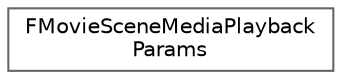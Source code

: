 digraph "Graphical Class Hierarchy"
{
 // INTERACTIVE_SVG=YES
 // LATEX_PDF_SIZE
  bgcolor="transparent";
  edge [fontname=Helvetica,fontsize=10,labelfontname=Helvetica,labelfontsize=10];
  node [fontname=Helvetica,fontsize=10,shape=box,height=0.2,width=0.4];
  rankdir="LR";
  Node0 [id="Node000000",label="FMovieSceneMediaPlayback\lParams",height=0.2,width=0.4,color="grey40", fillcolor="white", style="filled",URL="$d9/dec/structFMovieSceneMediaPlaybackParams.html",tooltip="Playback parameters to update the media player."];
}
